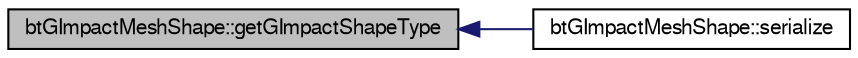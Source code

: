 digraph G
{
  bgcolor="transparent";
  edge [fontname="FreeSans",fontsize=10,labelfontname="FreeSans",labelfontsize=10];
  node [fontname="FreeSans",fontsize=10,shape=record];
  rankdir=LR;
  Node1 [label="btGImpactMeshShape::getGImpactShapeType",height=0.2,width=0.4,color="black", fillcolor="grey75", style="filled" fontcolor="black"];
  Node1 -> Node2 [dir=back,color="midnightblue",fontsize=10,style="solid"];
  Node2 [label="btGImpactMeshShape::serialize",height=0.2,width=0.4,color="black",URL="$classbt_g_impact_mesh_shape.html#52fb7b4c6cbb81e7041e88b04cd3e89c",tooltip="fills the dataBuffer and returns the struct name (and 0 on failure)"];
}
